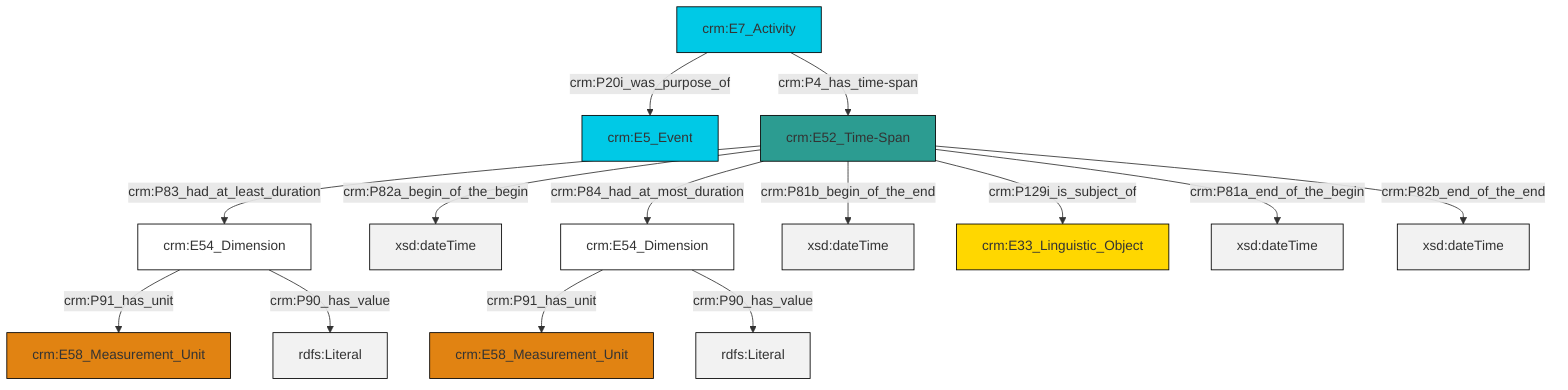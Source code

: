 graph TD
classDef Literal fill:#f2f2f2,stroke:#000000;
classDef CRM_Entity fill:#FFFFFF,stroke:#000000;
classDef Temporal_Entity fill:#00C9E6, stroke:#000000;
classDef Type fill:#E18312, stroke:#000000;
classDef Time-Span fill:#2C9C91, stroke:#000000;
classDef Appellation fill:#FFEB7F, stroke:#000000;
classDef Place fill:#008836, stroke:#000000;
classDef Persistent_Item fill:#B266B2, stroke:#000000;
classDef Conceptual_Object fill:#FFD700, stroke:#000000;
classDef Physical_Thing fill:#D2B48C, stroke:#000000;
classDef Actor fill:#f58aad, stroke:#000000;
classDef PC_Classes fill:#4ce600, stroke:#000000;
classDef Multi fill:#cccccc,stroke:#000000;

0["crm:E7_Activity"]:::Temporal_Entity -->|crm:P20i_was_purpose_of| 1["crm:E5_Event"]:::Temporal_Entity
2["crm:E54_Dimension"]:::CRM_Entity -->|crm:P91_has_unit| 3["crm:E58_Measurement_Unit"]:::Type
0["crm:E7_Activity"]:::Temporal_Entity -->|crm:P4_has_time-span| 4["crm:E52_Time-Span"]:::Time-Span
4["crm:E52_Time-Span"]:::Time-Span -->|crm:P82a_begin_of_the_begin| 6[xsd:dateTime]:::Literal
4["crm:E52_Time-Span"]:::Time-Span -->|crm:P83_had_at_least_duration| 7["crm:E54_Dimension"]:::CRM_Entity
7["crm:E54_Dimension"]:::CRM_Entity -->|crm:P91_has_unit| 9["crm:E58_Measurement_Unit"]:::Type
4["crm:E52_Time-Span"]:::Time-Span -->|crm:P81b_begin_of_the_end| 12[xsd:dateTime]:::Literal
4["crm:E52_Time-Span"]:::Time-Span -->|crm:P84_had_at_most_duration| 2["crm:E54_Dimension"]:::CRM_Entity
7["crm:E54_Dimension"]:::CRM_Entity -->|crm:P90_has_value| 13[rdfs:Literal]:::Literal
4["crm:E52_Time-Span"]:::Time-Span -->|crm:P81a_end_of_the_begin| 16[xsd:dateTime]:::Literal
4["crm:E52_Time-Span"]:::Time-Span -->|crm:P129i_is_subject_of| 14["crm:E33_Linguistic_Object"]:::Conceptual_Object
4["crm:E52_Time-Span"]:::Time-Span -->|crm:P82b_end_of_the_end| 17[xsd:dateTime]:::Literal
2["crm:E54_Dimension"]:::CRM_Entity -->|crm:P90_has_value| 19[rdfs:Literal]:::Literal